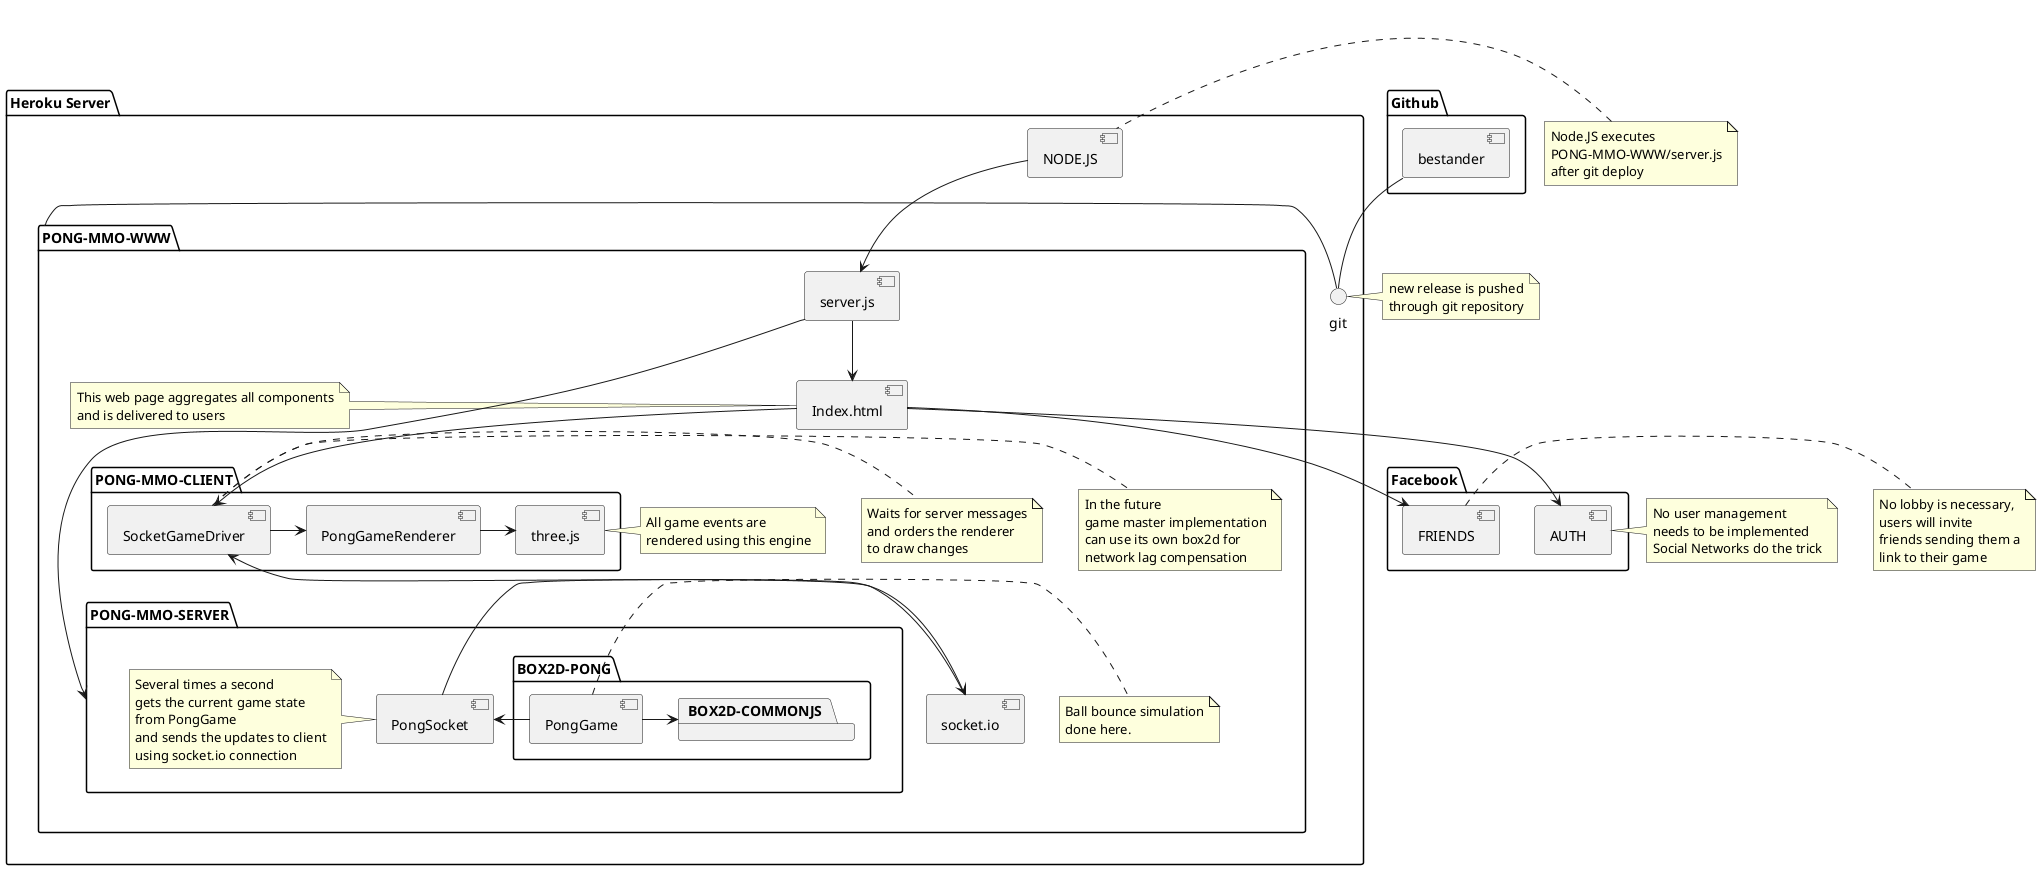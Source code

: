 @startuml

package "Facebook" {
  [AUTH]
  [FRIENDS]
}

package "Github" {
  [bestander]
}


package "Heroku Server" {

  [bestander] -- git
  git - [PONG-MMO-WWW]

  package PONG-MMO-WWW {
    [Index.html] --> [AUTH]
    [Index.html] --> [FRIENDS]
    [socket.io]
    [server.js]
    [server.js] --> [PONG-MMO-SERVER]


    package PONG-MMO-SERVER {

      package BOX2D-PONG {

        [PongGame] -> [BOX2D-COMMONJS]

        package BOX2D-COMMONJS {
        }

      }

      [PongSocket] -> [socket.io]
      [PongSocket] <- [PongGame]

      note left of [PongSocket]
        Several times a second
        gets the current game state
        from PongGame
        and sends the updates to client
        using socket.io connection
      end note


    }

    package PONG-MMO-CLIENT {
      [PongGameRenderer] -> [three.js]
      [SocketGameDriver] <-- [socket.io]
      [SocketGameDriver] -> [PongGameRenderer]
    }


    [Index.html] --> [SocketGameDriver]

    note right of [PongGame]
      Ball bounce simulation
      done here.
    end note

    note right of [SocketGameDriver]
      In the future
      game master implementation
      can use its own box2d for
      network lag compensation
    end note

    note right of [SocketGameDriver]
      Waits for server messages
      and orders the renderer
      to draw changes
    end note

    note left of [three.js]
      All game events are
      rendered using this engine
    end note

    note left of [Index.html]
      This web page aggregates all components
      and is delivered to users
    end note


  }

    [NODE.JS] --> [server.js]
    [server.js] --> [Index.html]

}

note left of git
  new release is pushed
  through git repository
end note

note right of [AUTH]
  No user management
  needs to be implemented
  Social Networks do the trick
end note


note right of [FRIENDS]
  No lobby is necessary,
  users will invite
  friends sending them a
  link to their game
end note

note left of [NODE.JS]
  Node.JS executes
  PONG-MMO-WWW/server.js
  after git deploy
end note






@enduml